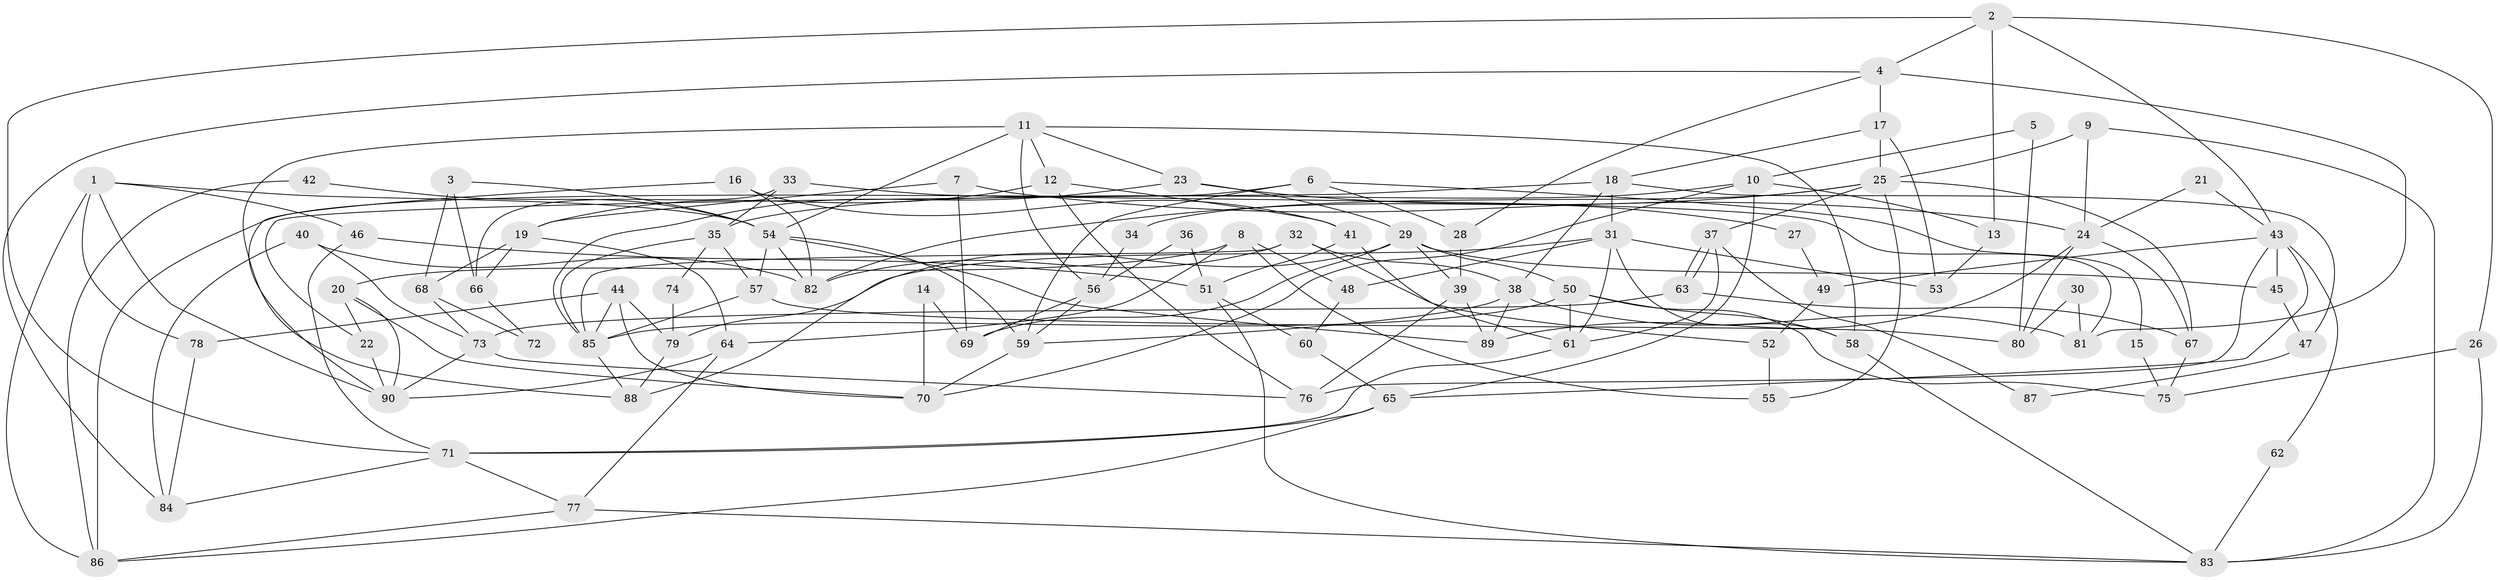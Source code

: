 // Generated by graph-tools (version 1.1) at 2025/49/03/09/25 04:49:14]
// undirected, 90 vertices, 180 edges
graph export_dot {
graph [start="1"]
  node [color=gray90,style=filled];
  1;
  2;
  3;
  4;
  5;
  6;
  7;
  8;
  9;
  10;
  11;
  12;
  13;
  14;
  15;
  16;
  17;
  18;
  19;
  20;
  21;
  22;
  23;
  24;
  25;
  26;
  27;
  28;
  29;
  30;
  31;
  32;
  33;
  34;
  35;
  36;
  37;
  38;
  39;
  40;
  41;
  42;
  43;
  44;
  45;
  46;
  47;
  48;
  49;
  50;
  51;
  52;
  53;
  54;
  55;
  56;
  57;
  58;
  59;
  60;
  61;
  62;
  63;
  64;
  65;
  66;
  67;
  68;
  69;
  70;
  71;
  72;
  73;
  74;
  75;
  76;
  77;
  78;
  79;
  80;
  81;
  82;
  83;
  84;
  85;
  86;
  87;
  88;
  89;
  90;
  1 -- 54;
  1 -- 78;
  1 -- 46;
  1 -- 86;
  1 -- 90;
  2 -- 26;
  2 -- 71;
  2 -- 4;
  2 -- 13;
  2 -- 43;
  3 -- 68;
  3 -- 54;
  3 -- 66;
  4 -- 28;
  4 -- 17;
  4 -- 81;
  4 -- 84;
  5 -- 80;
  5 -- 10;
  6 -- 86;
  6 -- 59;
  6 -- 15;
  6 -- 28;
  7 -- 19;
  7 -- 24;
  7 -- 69;
  8 -- 20;
  8 -- 64;
  8 -- 48;
  8 -- 55;
  9 -- 83;
  9 -- 25;
  9 -- 24;
  10 -- 35;
  10 -- 70;
  10 -- 13;
  10 -- 65;
  11 -- 12;
  11 -- 88;
  11 -- 23;
  11 -- 54;
  11 -- 56;
  11 -- 58;
  12 -- 76;
  12 -- 41;
  12 -- 19;
  13 -- 53;
  14 -- 70;
  14 -- 69;
  15 -- 75;
  16 -- 90;
  16 -- 82;
  16 -- 41;
  17 -- 53;
  17 -- 18;
  17 -- 25;
  18 -- 38;
  18 -- 22;
  18 -- 31;
  18 -- 47;
  19 -- 66;
  19 -- 64;
  19 -- 68;
  20 -- 22;
  20 -- 90;
  20 -- 70;
  21 -- 24;
  21 -- 43;
  22 -- 90;
  23 -- 85;
  23 -- 27;
  23 -- 29;
  24 -- 67;
  24 -- 80;
  24 -- 89;
  25 -- 37;
  25 -- 34;
  25 -- 55;
  25 -- 67;
  25 -- 82;
  26 -- 83;
  26 -- 75;
  27 -- 49;
  28 -- 39;
  29 -- 50;
  29 -- 39;
  29 -- 45;
  29 -- 69;
  29 -- 88;
  30 -- 81;
  30 -- 80;
  31 -- 58;
  31 -- 48;
  31 -- 53;
  31 -- 61;
  31 -- 79;
  32 -- 38;
  32 -- 85;
  32 -- 52;
  32 -- 82;
  33 -- 81;
  33 -- 35;
  33 -- 66;
  34 -- 56;
  35 -- 57;
  35 -- 85;
  35 -- 74;
  36 -- 56;
  36 -- 51;
  37 -- 63;
  37 -- 63;
  37 -- 61;
  37 -- 87;
  38 -- 89;
  38 -- 59;
  38 -- 81;
  39 -- 89;
  39 -- 76;
  40 -- 84;
  40 -- 82;
  40 -- 73;
  41 -- 51;
  41 -- 61;
  42 -- 54;
  42 -- 86;
  43 -- 65;
  43 -- 45;
  43 -- 49;
  43 -- 62;
  43 -- 76;
  44 -- 70;
  44 -- 79;
  44 -- 78;
  44 -- 85;
  45 -- 47;
  46 -- 71;
  46 -- 51;
  47 -- 87;
  48 -- 60;
  49 -- 52;
  50 -- 61;
  50 -- 58;
  50 -- 75;
  50 -- 85;
  51 -- 60;
  51 -- 83;
  52 -- 55;
  54 -- 82;
  54 -- 57;
  54 -- 59;
  54 -- 89;
  56 -- 69;
  56 -- 59;
  57 -- 85;
  57 -- 80;
  58 -- 83;
  59 -- 70;
  60 -- 65;
  61 -- 71;
  62 -- 83;
  63 -- 73;
  63 -- 67;
  64 -- 90;
  64 -- 77;
  65 -- 71;
  65 -- 86;
  66 -- 72;
  67 -- 75;
  68 -- 73;
  68 -- 72;
  71 -- 77;
  71 -- 84;
  73 -- 76;
  73 -- 90;
  74 -- 79;
  77 -- 86;
  77 -- 83;
  78 -- 84;
  79 -- 88;
  85 -- 88;
}
